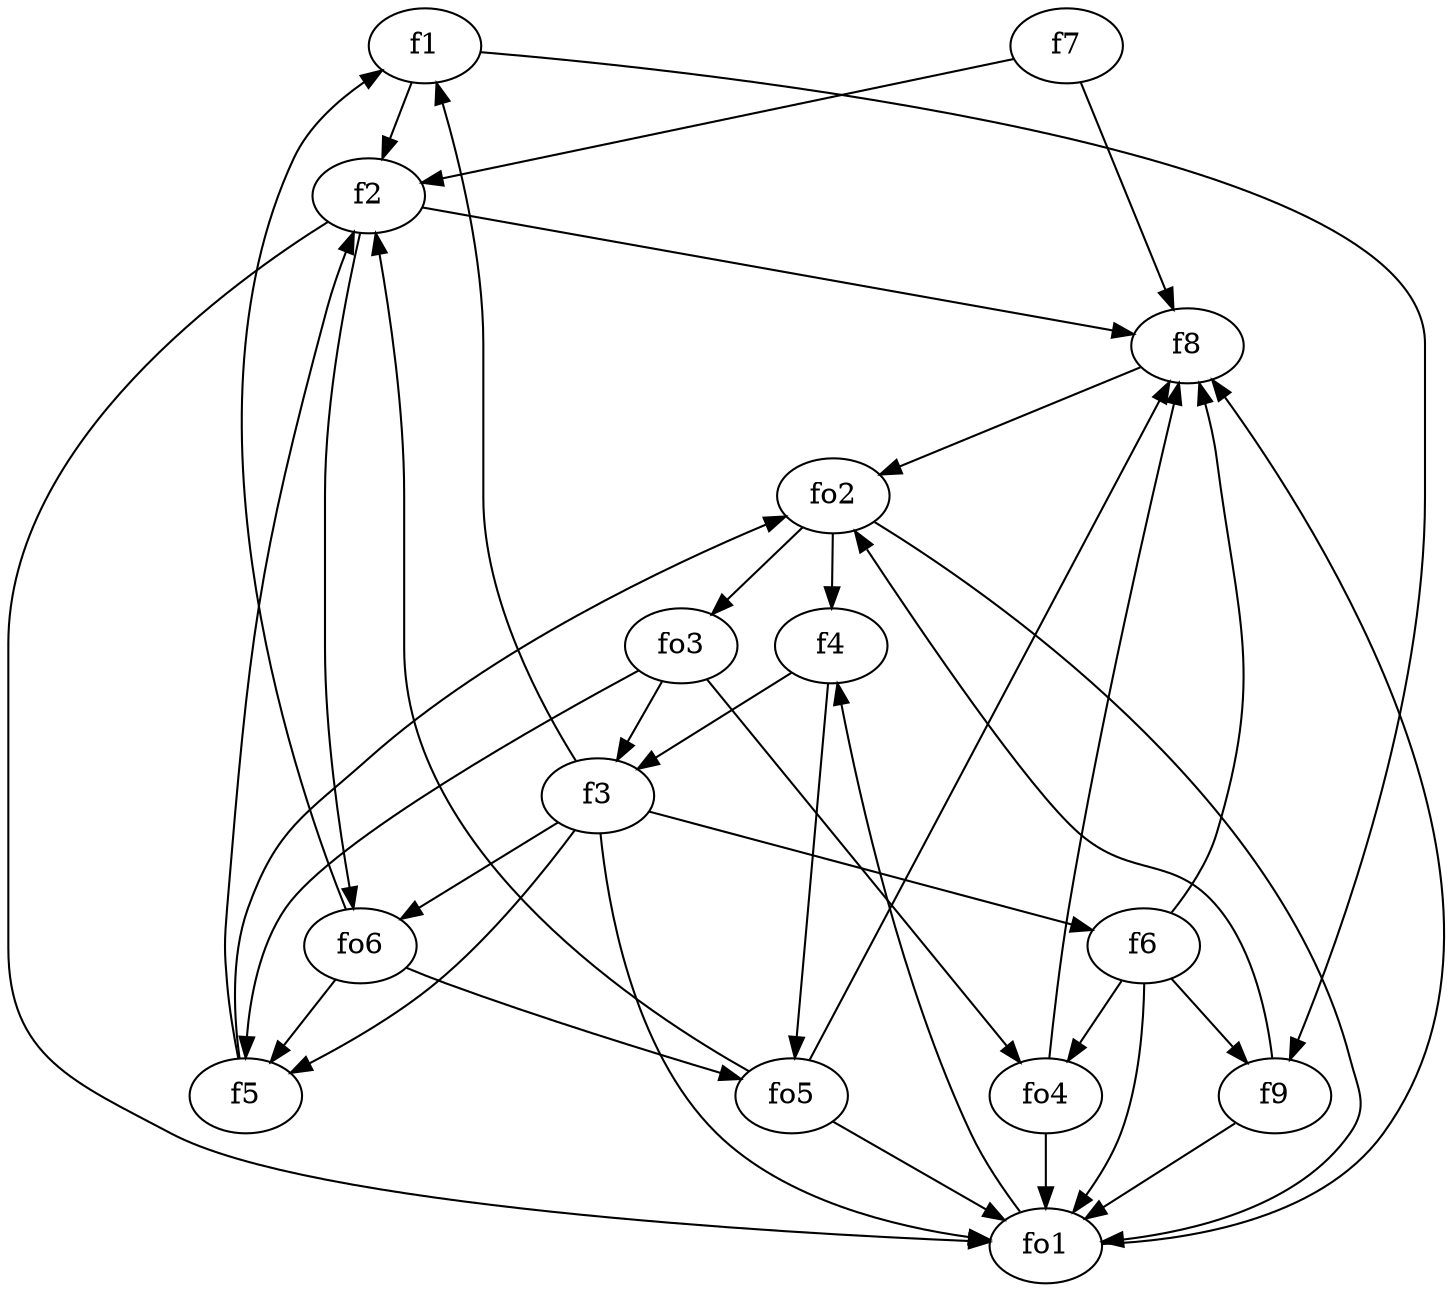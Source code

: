 strict digraph  {
f1;
f2;
f3;
f4;
f5;
f6;
f7;
f8;
f9;
fo1;
fo2;
fo3;
fo4;
fo5;
fo6;
f1 -> f2  [weight=2];
f1 -> f9  [weight=2];
f2 -> fo1  [weight=2];
f2 -> f8  [weight=2];
f2 -> fo6  [weight=2];
f3 -> f6  [weight=2];
f3 -> f1  [weight=2];
f3 -> fo1  [weight=2];
f3 -> fo6  [weight=2];
f3 -> f5  [weight=2];
f4 -> fo5  [weight=2];
f4 -> f3  [weight=2];
f5 -> fo2  [weight=2];
f5 -> f2  [weight=2];
f6 -> fo4  [weight=2];
f6 -> f9  [weight=2];
f6 -> f8  [weight=2];
f6 -> fo1  [weight=2];
f7 -> f8  [weight=2];
f7 -> f2  [weight=2];
f8 -> fo2  [weight=2];
f9 -> fo1  [weight=2];
f9 -> fo2  [weight=2];
fo1 -> f8  [weight=2];
fo1 -> f4  [weight=2];
fo2 -> f4  [weight=2];
fo2 -> fo3  [weight=2];
fo2 -> fo1  [weight=2];
fo3 -> f3  [weight=2];
fo3 -> fo4  [weight=2];
fo3 -> f5  [weight=2];
fo4 -> f8  [weight=2];
fo4 -> fo1  [weight=2];
fo5 -> fo1  [weight=2];
fo5 -> f2  [weight=2];
fo5 -> f8  [weight=2];
fo6 -> f1  [weight=2];
fo6 -> fo5  [weight=2];
fo6 -> f5  [weight=2];
}
